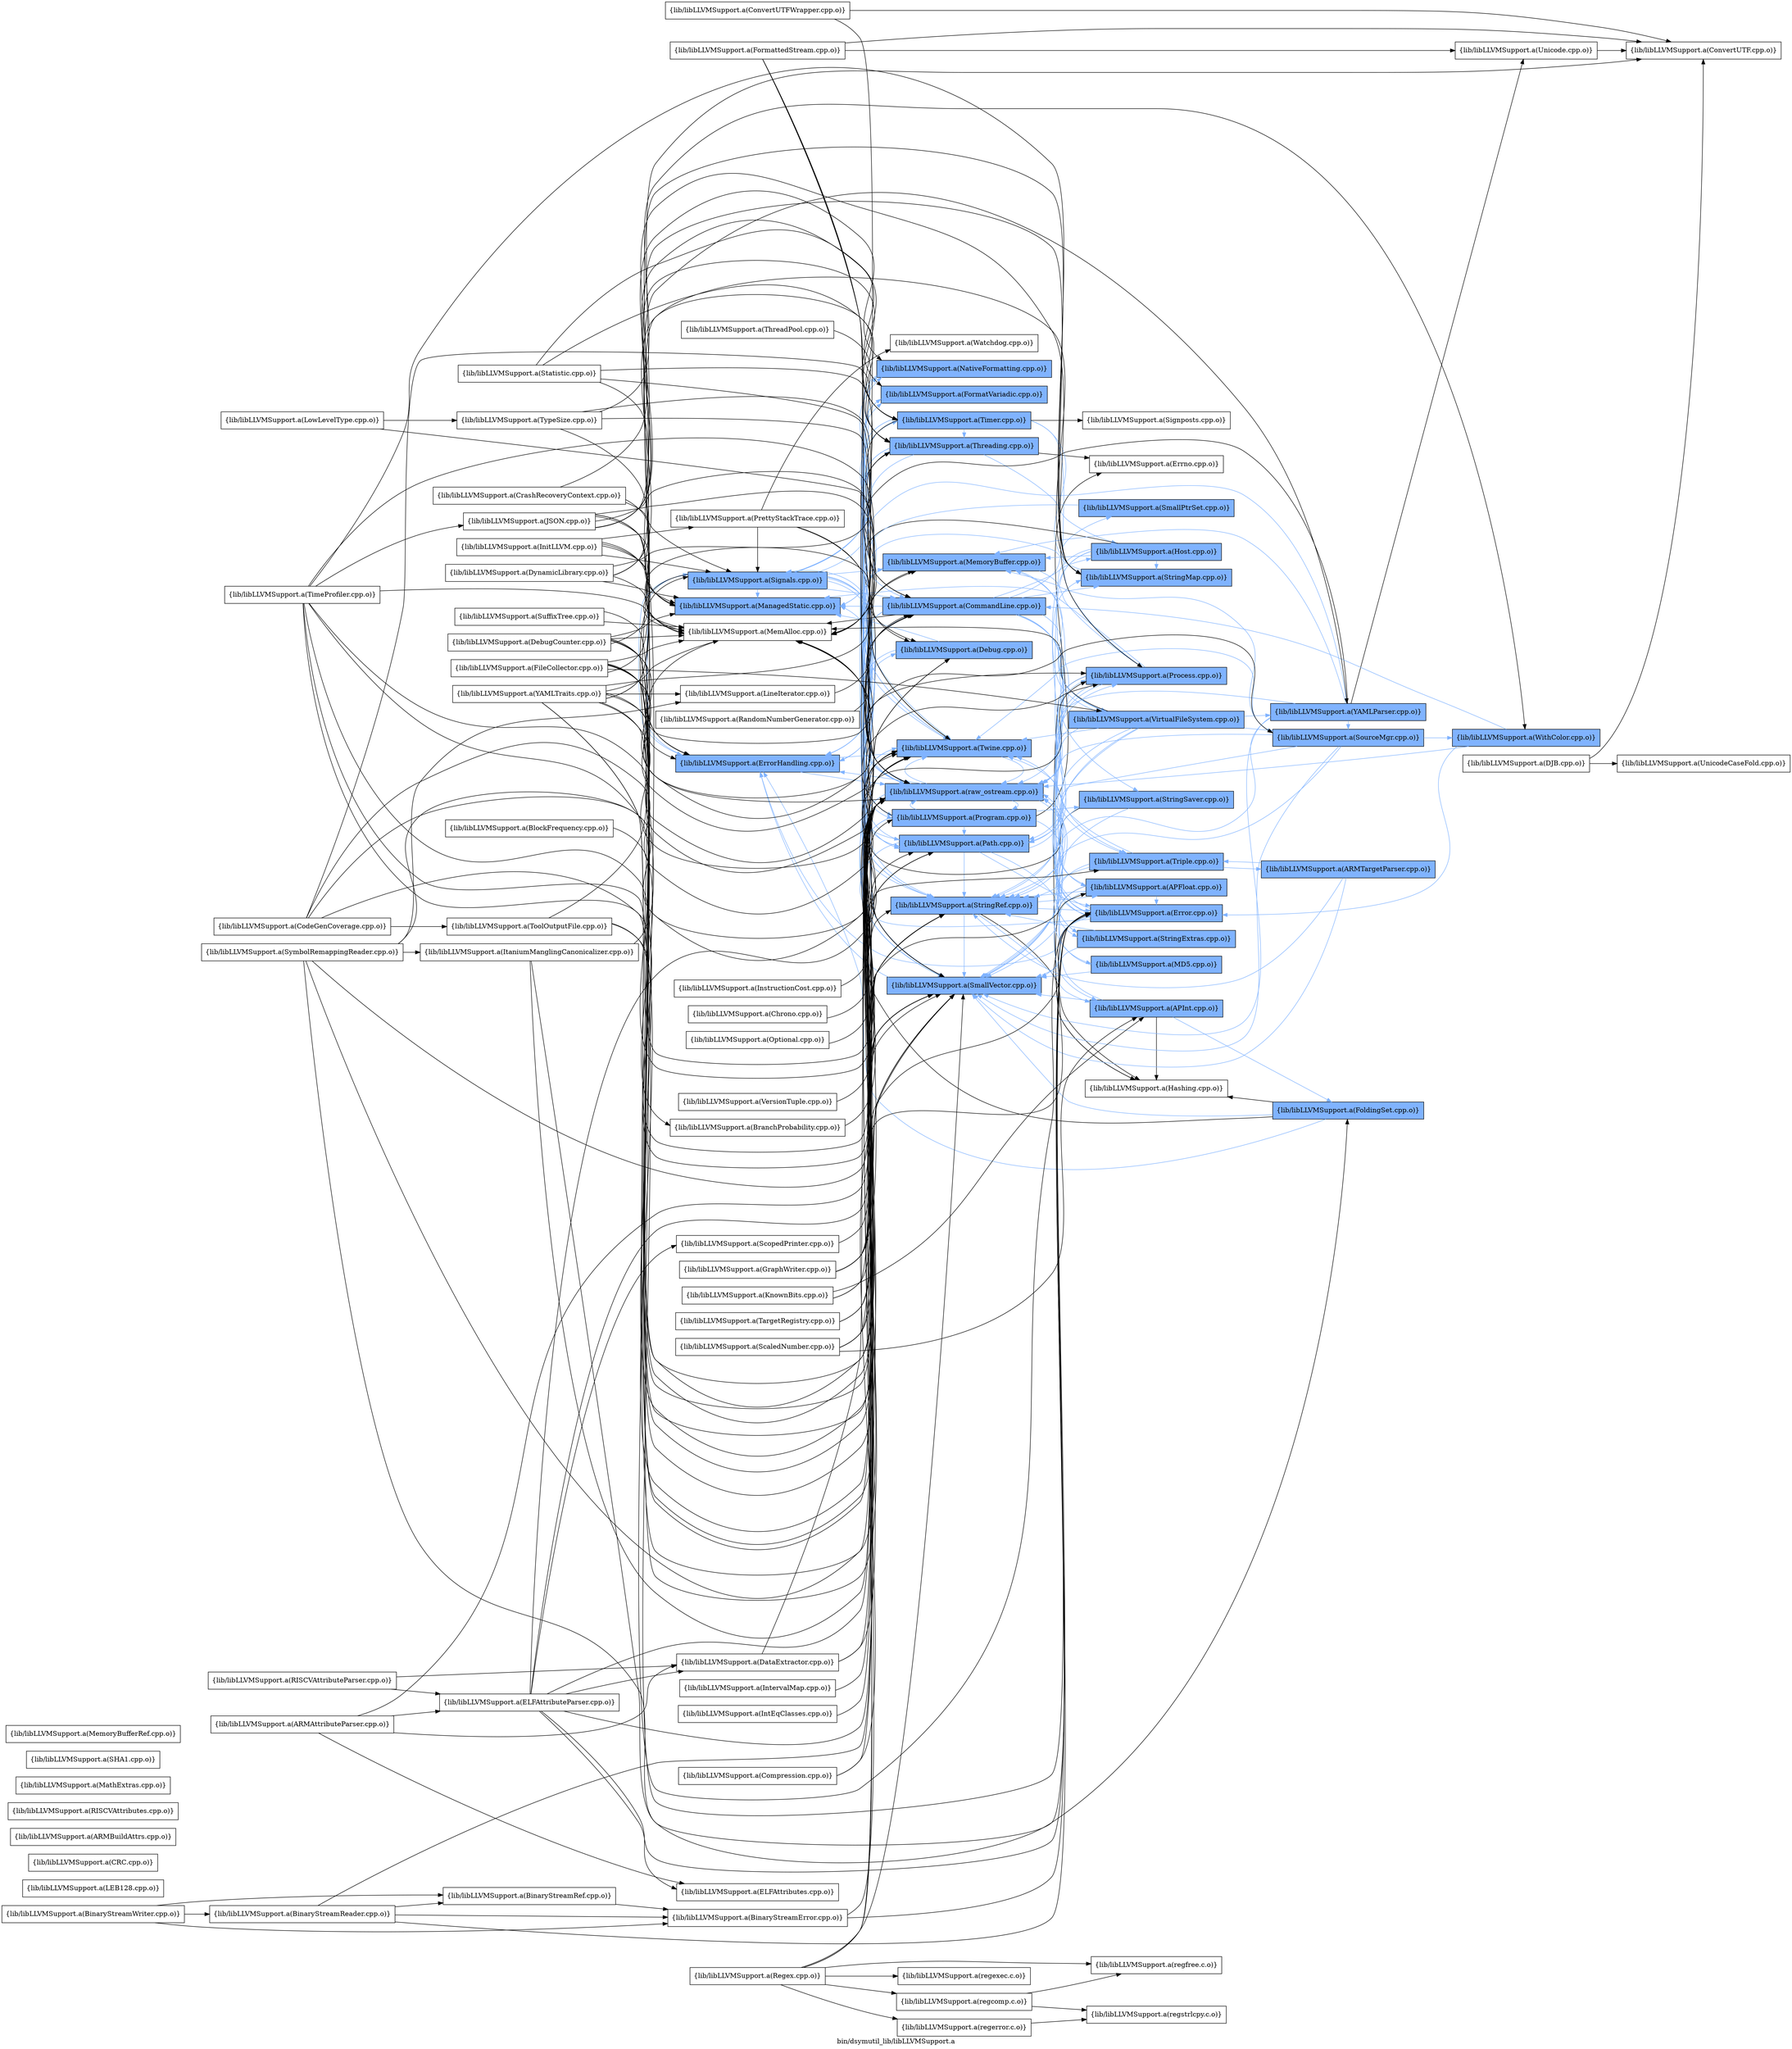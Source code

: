 digraph "bin/dsymutil_lib/libLLVMSupport.a" {
	label="bin/dsymutil_lib/libLLVMSupport.a";
	rankdir=LR;
	{ rank=same; Node0x562d803df848;  }
	{ rank=same; Node0x562d803e4c58; Node0x562d803e8d58; Node0x562d803e75e8; Node0x562d803db018; Node0x562d803f5238;  }
	{ rank=same; Node0x562d803e2278; Node0x562d803ea1a8; Node0x562d803e40c8; Node0x562d803f9108; Node0x562d803f7448; Node0x562d803e83f8; Node0x562d803dbba8; Node0x562d803f4bf8; Node0x562d803e8268; Node0x562d803e60a8; Node0x562d803f5aa8; Node0x562d803e7688; Node0x562d803f2c68; Node0x562d803f6138;  }
	{ rank=same; Node0x562d803e5978; Node0x562d803f7128; Node0x562d803f34d8; Node0x562d803f5e18; Node0x562d803f6048; Node0x562d803f85c8; Node0x562d803f8898; Node0x562d803f5968; Node0x562d803e8718; Node0x562d803e61e8; Node0x562d803dfd98; Node0x562d803f66d8; Node0x562d803e9758; Node0x562d803e5e78; Node0x562d803f96f8;  }
	{ rank=same; Node0x562d803ea888; Node0x562d803f94c8; Node0x562d803e8128; Node0x562d803ddfe8;  }
	{ rank=same; Node0x562d803e5bf8; Node0x562d803ec368;  }
	{ rank=same; Node0x562d803df848;  }
	{ rank=same; Node0x562d803e4c58; Node0x562d803e8d58; Node0x562d803e75e8; Node0x562d803db018; Node0x562d803f5238;  }
	{ rank=same; Node0x562d803e2278; Node0x562d803ea1a8; Node0x562d803e40c8; Node0x562d803f9108; Node0x562d803f7448; Node0x562d803e83f8; Node0x562d803dbba8; Node0x562d803f4bf8; Node0x562d803e8268; Node0x562d803e60a8; Node0x562d803f5aa8; Node0x562d803e7688; Node0x562d803f2c68; Node0x562d803f6138;  }
	{ rank=same; Node0x562d803e5978; Node0x562d803f7128; Node0x562d803f34d8; Node0x562d803f5e18; Node0x562d803f6048; Node0x562d803f85c8; Node0x562d803f8898; Node0x562d803f5968; Node0x562d803e8718; Node0x562d803e61e8; Node0x562d803dfd98; Node0x562d803f66d8; Node0x562d803e9758; Node0x562d803e5e78; Node0x562d803f96f8;  }
	{ rank=same; Node0x562d803ea888; Node0x562d803f94c8; Node0x562d803e8128; Node0x562d803ddfe8;  }
	{ rank=same; Node0x562d803e5bf8; Node0x562d803ec368;  }

	Node0x562d803df848 [shape=record,shape=box,group=0,label="{lib/libLLVMSupport.a(InitLLVM.cpp.o)}"];
	Node0x562d803df848 -> Node0x562d803e4c58;
	Node0x562d803df848 -> Node0x562d803e8d58;
	Node0x562d803df848 -> Node0x562d803e75e8;
	Node0x562d803df848 -> Node0x562d803db018;
	Node0x562d803df848 -> Node0x562d803f5238;
	Node0x562d803f4bf8 [shape=record,shape=box,group=1,style=filled,fillcolor="0.600000 0.5 1",label="{lib/libLLVMSupport.a(CommandLine.cpp.o)}"];
	Node0x562d803f4bf8 -> Node0x562d803f6048[color="0.600000 0.5 1"];
	Node0x562d803f4bf8 -> Node0x562d803e5978[color="0.600000 0.5 1"];
	Node0x562d803f4bf8 -> Node0x562d803e4c58[color="0.600000 0.5 1"];
	Node0x562d803f4bf8 -> Node0x562d803e8d58[color="0.600000 0.5 1"];
	Node0x562d803f4bf8 -> Node0x562d803e75e8;
	Node0x562d803f4bf8 -> Node0x562d803f85c8[color="0.600000 0.5 1"];
	Node0x562d803f4bf8 -> Node0x562d803f7448[color="0.600000 0.5 1"];
	Node0x562d803f4bf8 -> Node0x562d803f8898[color="0.600000 0.5 1"];
	Node0x562d803f4bf8 -> Node0x562d803f5968[color="0.600000 0.5 1"];
	Node0x562d803f4bf8 -> Node0x562d803f5aa8[color="0.600000 0.5 1"];
	Node0x562d803f4bf8 -> Node0x562d803e8718[color="0.600000 0.5 1"];
	Node0x562d803f4bf8 -> Node0x562d803ea1a8[color="0.600000 0.5 1"];
	Node0x562d803f4bf8 -> Node0x562d803e61e8[color="0.600000 0.5 1"];
	Node0x562d803f4bf8 -> Node0x562d803e40c8[color="0.600000 0.5 1"];
	Node0x562d803f4bf8 -> Node0x562d803f34d8[color="0.600000 0.5 1"];
	Node0x562d803f4bf8 -> Node0x562d803f2c68[color="0.600000 0.5 1"];
	Node0x562d803e5978 [shape=record,shape=box,group=1,style=filled,fillcolor="0.600000 0.5 1",label="{lib/libLLVMSupport.a(Error.cpp.o)}"];
	Node0x562d803e5978 -> Node0x562d803e4c58[color="0.600000 0.5 1"];
	Node0x562d803e5978 -> Node0x562d803e8d58[color="0.600000 0.5 1"];
	Node0x562d803e5978 -> Node0x562d803f7448[color="0.600000 0.5 1"];
	Node0x562d803e5978 -> Node0x562d803ea1a8[color="0.600000 0.5 1"];
	Node0x562d803e5978 -> Node0x562d803e40c8[color="0.600000 0.5 1"];
	Node0x562d803e75e8 [shape=record,shape=box,group=0,label="{lib/libLLVMSupport.a(MemAlloc.cpp.o)}"];
	Node0x562d803f7448 [shape=record,shape=box,group=1,style=filled,fillcolor="0.600000 0.5 1",label="{lib/libLLVMSupport.a(SmallVector.cpp.o)}"];
	Node0x562d803f7448 -> Node0x562d803e4c58[color="0.600000 0.5 1"];
	Node0x562d803f96f8 [shape=record,shape=box,group=1,style=filled,fillcolor="0.600000 0.5 1",label="{lib/libLLVMSupport.a(StringExtras.cpp.o)}"];
	Node0x562d803f96f8 -> Node0x562d803f7448[color="0.600000 0.5 1"];
	Node0x562d803f96f8 -> Node0x562d803f5aa8[color="0.600000 0.5 1"];
	Node0x562d803f96f8 -> Node0x562d803e40c8[color="0.600000 0.5 1"];
	Node0x562d803f5aa8 [shape=record,shape=box,group=1,style=filled,fillcolor="0.600000 0.5 1",label="{lib/libLLVMSupport.a(StringRef.cpp.o)}"];
	Node0x562d803f5aa8 -> Node0x562d803dfd98;
	Node0x562d803f5aa8 -> Node0x562d803f6048[color="0.600000 0.5 1"];
	Node0x562d803f5aa8 -> Node0x562d803f66d8[color="0.600000 0.5 1"];
	Node0x562d803f5aa8 -> Node0x562d803e5978[color="0.600000 0.5 1"];
	Node0x562d803f5aa8 -> Node0x562d803f7448[color="0.600000 0.5 1"];
	Node0x562d803e7e08 [shape=record,shape=box,group=0,label="{lib/libLLVMSupport.a(ThreadPool.cpp.o)}"];
	Node0x562d803e7e08 -> Node0x562d803f9108;
	Node0x562d803e8718 [shape=record,shape=box,group=1,style=filled,fillcolor="0.600000 0.5 1",label="{lib/libLLVMSupport.a(Triple.cpp.o)}"];
	Node0x562d803e8718 -> Node0x562d803f7448[color="0.600000 0.5 1"];
	Node0x562d803e8718 -> Node0x562d803f5aa8[color="0.600000 0.5 1"];
	Node0x562d803e8718 -> Node0x562d803ea888[color="0.600000 0.5 1"];
	Node0x562d803e8718 -> Node0x562d803ea1a8[color="0.600000 0.5 1"];
	Node0x562d803ea1a8 [shape=record,shape=box,group=1,style=filled,fillcolor="0.600000 0.5 1",label="{lib/libLLVMSupport.a(Twine.cpp.o)}"];
	Node0x562d803ea1a8 -> Node0x562d803f7448[color="0.600000 0.5 1"];
	Node0x562d803ea1a8 -> Node0x562d803e40c8[color="0.600000 0.5 1"];
	Node0x562d803e61e8 [shape=record,shape=box,group=1,style=filled,fillcolor="0.600000 0.5 1",label="{lib/libLLVMSupport.a(VirtualFileSystem.cpp.o)}"];
	Node0x562d803e61e8 -> Node0x562d803e5978[color="0.600000 0.5 1"];
	Node0x562d803e61e8 -> Node0x562d803e75e8;
	Node0x562d803e61e8 -> Node0x562d803e8268[color="0.600000 0.5 1"];
	Node0x562d803e61e8 -> Node0x562d803f7448[color="0.600000 0.5 1"];
	Node0x562d803e61e8 -> Node0x562d803f94c8[color="0.600000 0.5 1"];
	Node0x562d803e61e8 -> Node0x562d803f8898[color="0.600000 0.5 1"];
	Node0x562d803e61e8 -> Node0x562d803f5aa8[color="0.600000 0.5 1"];
	Node0x562d803e61e8 -> Node0x562d803ea1a8[color="0.600000 0.5 1"];
	Node0x562d803e61e8 -> Node0x562d803e8128[color="0.600000 0.5 1"];
	Node0x562d803e61e8 -> Node0x562d803e40c8[color="0.600000 0.5 1"];
	Node0x562d803e61e8 -> Node0x562d803f2c68[color="0.600000 0.5 1"];
	Node0x562d803e5bf8 [shape=record,shape=box,group=1,style=filled,fillcolor="0.600000 0.5 1",label="{lib/libLLVMSupport.a(WithColor.cpp.o)}"];
	Node0x562d803e5bf8 -> Node0x562d803f4bf8[color="0.600000 0.5 1"];
	Node0x562d803e5bf8 -> Node0x562d803e5978[color="0.600000 0.5 1"];
	Node0x562d803e5bf8 -> Node0x562d803e40c8[color="0.600000 0.5 1"];
	Node0x562d803e40c8 [shape=record,shape=box,group=1,style=filled,fillcolor="0.600000 0.5 1",label="{lib/libLLVMSupport.a(raw_ostream.cpp.o)}"];
	Node0x562d803e40c8 -> Node0x562d803dbba8[color="0.600000 0.5 1"];
	Node0x562d803e40c8 -> Node0x562d803e5978[color="0.600000 0.5 1"];
	Node0x562d803e40c8 -> Node0x562d803e4c58[color="0.600000 0.5 1"];
	Node0x562d803e40c8 -> Node0x562d803e60a8[color="0.600000 0.5 1"];
	Node0x562d803e40c8 -> Node0x562d803f7448[color="0.600000 0.5 1"];
	Node0x562d803e40c8 -> Node0x562d803ea1a8[color="0.600000 0.5 1"];
	Node0x562d803e40c8 -> Node0x562d803f2c68[color="0.600000 0.5 1"];
	Node0x562d803e40c8 -> Node0x562d803f7128[color="0.600000 0.5 1"];
	Node0x562d803e40c8 -> Node0x562d803f6138[color="0.600000 0.5 1"];
	Node0x562d803f2c68 [shape=record,shape=box,group=1,style=filled,fillcolor="0.600000 0.5 1",label="{lib/libLLVMSupport.a(Path.cpp.o)}"];
	Node0x562d803f2c68 -> Node0x562d803e5978[color="0.600000 0.5 1"];
	Node0x562d803f2c68 -> Node0x562d803e5e78[color="0.600000 0.5 1"];
	Node0x562d803f2c68 -> Node0x562d803f7448[color="0.600000 0.5 1"];
	Node0x562d803f2c68 -> Node0x562d803f5aa8[color="0.600000 0.5 1"];
	Node0x562d803f2c68 -> Node0x562d803ea1a8[color="0.600000 0.5 1"];
	Node0x562d803f2c68 -> Node0x562d803f7128[color="0.600000 0.5 1"];
	Node0x562d803f2c68 -> Node0x562d803f5238[color="0.600000 0.5 1"];
	Node0x562d803dfd98 [shape=record,shape=box,group=0,label="{lib/libLLVMSupport.a(Hashing.cpp.o)}"];
	Node0x562d803f6f48 [shape=record,shape=box,group=0,label="{lib/libLLVMSupport.a(Chrono.cpp.o)}"];
	Node0x562d803f6f48 -> Node0x562d803e40c8;
	Node0x562d803e8268 [shape=record,shape=box,group=1,style=filled,fillcolor="0.600000 0.5 1",label="{lib/libLLVMSupport.a(MemoryBuffer.cpp.o)}"];
	Node0x562d803e8268 -> Node0x562d803e5978[color="0.600000 0.5 1"];
	Node0x562d803e8268 -> Node0x562d803f7448[color="0.600000 0.5 1"];
	Node0x562d803e8268 -> Node0x562d803ea1a8[color="0.600000 0.5 1"];
	Node0x562d803e8268 -> Node0x562d803f2c68[color="0.600000 0.5 1"];
	Node0x562d803e8268 -> Node0x562d803f7128[color="0.600000 0.5 1"];
	Node0x562d803e8268 -> Node0x562d803f6138[color="0.600000 0.5 1"];
	Node0x562d803f8898 [shape=record,shape=box,group=1,style=filled,fillcolor="0.600000 0.5 1",label="{lib/libLLVMSupport.a(StringMap.cpp.o)}"];
	Node0x562d803f8898 -> Node0x562d803e4c58[color="0.600000 0.5 1"];
	Node0x562d803e74f8 [shape=record,shape=box,group=0,label="{lib/libLLVMSupport.a(YAMLTraits.cpp.o)}"];
	Node0x562d803e74f8 -> Node0x562d803e4c58;
	Node0x562d803e74f8 -> Node0x562d803ea798;
	Node0x562d803e74f8 -> Node0x562d803e75e8;
	Node0x562d803e74f8 -> Node0x562d803e8268;
	Node0x562d803e74f8 -> Node0x562d803f7448;
	Node0x562d803e74f8 -> Node0x562d803f94c8;
	Node0x562d803e74f8 -> Node0x562d803f8898;
	Node0x562d803e74f8 -> Node0x562d803f5aa8;
	Node0x562d803e74f8 -> Node0x562d803ea1a8;
	Node0x562d803e74f8 -> Node0x562d803e8128;
	Node0x562d803e74f8 -> Node0x562d803e40c8;
	Node0x562d803ddfe8 [shape=record,shape=box,group=1,style=filled,fillcolor="0.600000 0.5 1",label="{lib/libLLVMSupport.a(FoldingSet.cpp.o)}"];
	Node0x562d803ddfe8 -> Node0x562d803dfd98;
	Node0x562d803ddfe8 -> Node0x562d803e4c58[color="0.600000 0.5 1"];
	Node0x562d803ddfe8 -> Node0x562d803e75e8;
	Node0x562d803ddfe8 -> Node0x562d803f7448[color="0.600000 0.5 1"];
	Node0x562d803dee98 [shape=record,shape=box,group=0,label="{lib/libLLVMSupport.a(LEB128.cpp.o)}"];
	Node0x562d803e2f98 [shape=record,shape=box,group=0,label="{lib/libLLVMSupport.a(DataExtractor.cpp.o)}"];
	Node0x562d803e2f98 -> Node0x562d803e5978;
	Node0x562d803e2f98 -> Node0x562d803f5aa8;
	Node0x562d803e2f98 -> Node0x562d803e40c8;
	Node0x562d803e1dc8 [shape=record,shape=box,group=0,label="{lib/libLLVMSupport.a(DJB.cpp.o)}"];
	Node0x562d803e1dc8 -> Node0x562d803f2df8;
	Node0x562d803e1dc8 -> Node0x562d803ecae8;
	Node0x562d803f6138 [shape=record,shape=box,group=1,style=filled,fillcolor="0.600000 0.5 1",label="{lib/libLLVMSupport.a(Program.cpp.o)}"];
	Node0x562d803f6138 -> Node0x562d803e75e8;
	Node0x562d803f6138 -> Node0x562d803f7448[color="0.600000 0.5 1"];
	Node0x562d803f6138 -> Node0x562d803f96f8[color="0.600000 0.5 1"];
	Node0x562d803f6138 -> Node0x562d803f5968[color="0.600000 0.5 1"];
	Node0x562d803f6138 -> Node0x562d803f5aa8[color="0.600000 0.5 1"];
	Node0x562d803f6138 -> Node0x562d803e40c8[color="0.600000 0.5 1"];
	Node0x562d803f6138 -> Node0x562d803f2c68[color="0.600000 0.5 1"];
	Node0x562d803f6138 -> Node0x562d803f5e18;
	Node0x562d803dd868 [shape=record,shape=box,group=0,label="{lib/libLLVMSupport.a(FileCollector.cpp.o)}"];
	Node0x562d803dd868 -> Node0x562d803e75e8;
	Node0x562d803dd868 -> Node0x562d803f7448;
	Node0x562d803dd868 -> Node0x562d803f8898;
	Node0x562d803dd868 -> Node0x562d803f5aa8;
	Node0x562d803dd868 -> Node0x562d803ea1a8;
	Node0x562d803dd868 -> Node0x562d803e61e8;
	Node0x562d803dd868 -> Node0x562d803e40c8;
	Node0x562d803dd868 -> Node0x562d803f2c68;
	Node0x562d803dd868 -> Node0x562d803f7128;
	Node0x562d803f6048 [shape=record,shape=box,group=1,style=filled,fillcolor="0.600000 0.5 1",label="{lib/libLLVMSupport.a(APFloat.cpp.o)}"];
	Node0x562d803f6048 -> Node0x562d803dfd98;
	Node0x562d803f6048 -> Node0x562d803f66d8[color="0.600000 0.5 1"];
	Node0x562d803f6048 -> Node0x562d803e5978[color="0.600000 0.5 1"];
	Node0x562d803f6048 -> Node0x562d803f7448[color="0.600000 0.5 1"];
	Node0x562d803f6048 -> Node0x562d803f5aa8[color="0.600000 0.5 1"];
	Node0x562d803f6048 -> Node0x562d803e40c8[color="0.600000 0.5 1"];
	Node0x562d803f66d8 [shape=record,shape=box,group=1,style=filled,fillcolor="0.600000 0.5 1",label="{lib/libLLVMSupport.a(APInt.cpp.o)}"];
	Node0x562d803f66d8 -> Node0x562d803ddfe8[color="0.600000 0.5 1"];
	Node0x562d803f66d8 -> Node0x562d803dfd98;
	Node0x562d803f66d8 -> Node0x562d803f7448[color="0.600000 0.5 1"];
	Node0x562d803f66d8 -> Node0x562d803e40c8[color="0.600000 0.5 1"];
	Node0x562d803e4c58 [shape=record,shape=box,group=1,style=filled,fillcolor="0.600000 0.5 1",label="{lib/libLLVMSupport.a(ErrorHandling.cpp.o)}"];
	Node0x562d803e4c58 -> Node0x562d803e2278[color="0.600000 0.5 1"];
	Node0x562d803e4c58 -> Node0x562d803ea1a8[color="0.600000 0.5 1"];
	Node0x562d803e4c58 -> Node0x562d803e40c8[color="0.600000 0.5 1"];
	Node0x562d803e4c58 -> Node0x562d803f5238[color="0.600000 0.5 1"];
	Node0x562d803de6c8 [shape=record,shape=box,group=0,label="{lib/libLLVMSupport.a(KnownBits.cpp.o)}"];
	Node0x562d803de6c8 -> Node0x562d803f66d8;
	Node0x562d803de6c8 -> Node0x562d803e2278;
	Node0x562d803de6c8 -> Node0x562d803e40c8;
	Node0x562d803f85c8 [shape=record,shape=box,group=1,style=filled,fillcolor="0.600000 0.5 1",label="{lib/libLLVMSupport.a(SmallPtrSet.cpp.o)}"];
	Node0x562d803f85c8 -> Node0x562d803e4c58[color="0.600000 0.5 1"];
	Node0x562d803e9a28 [shape=record,shape=box,group=0,label="{lib/libLLVMSupport.a(TypeSize.cpp.o)}"];
	Node0x562d803e9a28 -> Node0x562d803f4bf8;
	Node0x562d803e9a28 -> Node0x562d803e4c58;
	Node0x562d803e9a28 -> Node0x562d803e5bf8;
	Node0x562d803e9a28 -> Node0x562d803e40c8;
	Node0x562d803e2278 [shape=record,shape=box,group=1,style=filled,fillcolor="0.600000 0.5 1",label="{lib/libLLVMSupport.a(Debug.cpp.o)}"];
	Node0x562d803e2278 -> Node0x562d803e8d58[color="0.600000 0.5 1"];
	Node0x562d803e2278 -> Node0x562d803e40c8[color="0.600000 0.5 1"];
	Node0x562d803e8d58 [shape=record,shape=box,group=1,style=filled,fillcolor="0.600000 0.5 1",label="{lib/libLLVMSupport.a(ManagedStatic.cpp.o)}"];
	Node0x562d803e8d58 -> Node0x562d803f9108[color="0.600000 0.5 1"];
	Node0x562d803f62c8 [shape=record,shape=box,group=0,label="{lib/libLLVMSupport.a(BranchProbability.cpp.o)}"];
	Node0x562d803f62c8 -> Node0x562d803e40c8;
	Node0x562d803e8cb8 [shape=record,shape=box,group=0,label="{lib/libLLVMSupport.a(LowLevelType.cpp.o)}"];
	Node0x562d803e8cb8 -> Node0x562d803e9a28;
	Node0x562d803e8cb8 -> Node0x562d803e40c8;
	Node0x562d803f53c8 [shape=record,shape=box,group=0,label="{lib/libLLVMSupport.a(CodeGenCoverage.cpp.o)}"];
	Node0x562d803f53c8 -> Node0x562d803e8f38;
	Node0x562d803f53c8 -> Node0x562d803ea1a8;
	Node0x562d803f53c8 -> Node0x562d803e40c8;
	Node0x562d803f53c8 -> Node0x562d803f7128;
	Node0x562d803f53c8 -> Node0x562d803f9108;
	Node0x562d803dcd78 [shape=record,shape=box,group=0,label="{lib/libLLVMSupport.a(GraphWriter.cpp.o)}"];
	Node0x562d803dcd78 -> Node0x562d803f4bf8;
	Node0x562d803dcd78 -> Node0x562d803f5aa8;
	Node0x562d803dcd78 -> Node0x562d803ea1a8;
	Node0x562d803dcd78 -> Node0x562d803e40c8;
	Node0x562d803dcd78 -> Node0x562d803f2c68;
	Node0x562d803dcd78 -> Node0x562d803f6138;
	Node0x562d803f3078 [shape=record,shape=box,group=0,label="{lib/libLLVMSupport.a(DynamicLibrary.cpp.o)}"];
	Node0x562d803f3078 -> Node0x562d803e8d58;
	Node0x562d803f3078 -> Node0x562d803e75e8;
	Node0x562d803f3078 -> Node0x562d803f8898;
	Node0x562d803f3078 -> Node0x562d803e7688;
	Node0x562d803f3078 -> Node0x562d803f9108;
	Node0x562d803e5e78 [shape=record,shape=box,group=1,style=filled,fillcolor="0.600000 0.5 1",label="{lib/libLLVMSupport.a(MD5.cpp.o)}"];
	Node0x562d803e5e78 -> Node0x562d803f7448[color="0.600000 0.5 1"];
	Node0x562d803e5e78 -> Node0x562d803e40c8[color="0.600000 0.5 1"];
	Node0x562d803f5008 [shape=record,shape=box,group=0,label="{lib/libLLVMSupport.a(TargetRegistry.cpp.o)}"];
	Node0x562d803f5008 -> Node0x562d803e8718;
	Node0x562d803f5008 -> Node0x562d803e40c8;
	Node0x562d803e7688 [shape=record,shape=box,group=1,style=filled,fillcolor="0.600000 0.5 1",label="{lib/libLLVMSupport.a(Timer.cpp.o)}"];
	Node0x562d803e7688 -> Node0x562d803f4bf8[color="0.600000 0.5 1"];
	Node0x562d803e7688 -> Node0x562d803e8d58[color="0.600000 0.5 1"];
	Node0x562d803e7688 -> Node0x562d803e75e8;
	Node0x562d803e7688 -> Node0x562d803f8898[color="0.600000 0.5 1"];
	Node0x562d803e7688 -> Node0x562d803e9758;
	Node0x562d803e7688 -> Node0x562d803e40c8[color="0.600000 0.5 1"];
	Node0x562d803e7688 -> Node0x562d803f7128[color="0.600000 0.5 1"];
	Node0x562d803e7688 -> Node0x562d803f9108[color="0.600000 0.5 1"];
	Node0x562d803f94c8 [shape=record,shape=box,group=1,style=filled,fillcolor="0.600000 0.5 1",label="{lib/libLLVMSupport.a(SourceMgr.cpp.o)}"];
	Node0x562d803f94c8 -> Node0x562d803e8268[color="0.600000 0.5 1"];
	Node0x562d803f94c8 -> Node0x562d803f7448[color="0.600000 0.5 1"];
	Node0x562d803f94c8 -> Node0x562d803f5aa8[color="0.600000 0.5 1"];
	Node0x562d803f94c8 -> Node0x562d803ea1a8[color="0.600000 0.5 1"];
	Node0x562d803f94c8 -> Node0x562d803e5bf8[color="0.600000 0.5 1"];
	Node0x562d803f94c8 -> Node0x562d803e40c8[color="0.600000 0.5 1"];
	Node0x562d803f94c8 -> Node0x562d803f2c68[color="0.600000 0.5 1"];
	Node0x562d803dbba8 [shape=record,shape=box,group=1,style=filled,fillcolor="0.600000 0.5 1",label="{lib/libLLVMSupport.a(FormatVariadic.cpp.o)}"];
	Node0x562d803dbba8 -> Node0x562d803f7448[color="0.600000 0.5 1"];
	Node0x562d803dbba8 -> Node0x562d803f5aa8[color="0.600000 0.5 1"];
	Node0x562d803fd2f8 [shape=record,shape=box,group=0,label="{lib/libLLVMSupport.a(BinaryStreamWriter.cpp.o)}"];
	Node0x562d803fd2f8 -> Node0x562d803fe7e8;
	Node0x562d803fd2f8 -> Node0x562d803fe1f8;
	Node0x562d803fd2f8 -> Node0x562d803fcad8;
	Node0x562d803e60a8 [shape=record,shape=box,group=1,style=filled,fillcolor="0.600000 0.5 1",label="{lib/libLLVMSupport.a(NativeFormatting.cpp.o)}"];
	Node0x562d803e60a8 -> Node0x562d803f7448[color="0.600000 0.5 1"];
	Node0x562d803e60a8 -> Node0x562d803e40c8[color="0.600000 0.5 1"];
	Node0x562d803fb7c8 [shape=record,shape=box,group=0,label="{lib/libLLVMSupport.a(ScopedPrinter.cpp.o)}"];
	Node0x562d803fb7c8 -> Node0x562d803e40c8;
	Node0x562d803e6d78 [shape=record,shape=box,group=0,label="{lib/libLLVMSupport.a(Optional.cpp.o)}"];
	Node0x562d803e6d78 -> Node0x562d803e40c8;
	Node0x562d803de948 [shape=record,shape=box,group=0,label="{lib/libLLVMSupport.a(IntervalMap.cpp.o)}"];
	Node0x562d803de948 -> Node0x562d803f7448;
	Node0x562d803ddd68 [shape=record,shape=box,group=0,label="{lib/libLLVMSupport.a(FormattedStream.cpp.o)}"];
	Node0x562d803ddd68 -> Node0x562d803f2df8;
	Node0x562d803ddd68 -> Node0x562d803e2278;
	Node0x562d803ddd68 -> Node0x562d803f7448;
	Node0x562d803ddd68 -> Node0x562d803ec368;
	Node0x562d803ddd68 -> Node0x562d803e40c8;
	Node0x562d803f5b98 [shape=record,shape=box,group=0,label="{lib/libLLVMSupport.a(Compression.cpp.o)}"];
	Node0x562d803f5b98 -> Node0x562d803e5978;
	Node0x562d803f5b98 -> Node0x562d803f7448;
	Node0x562d803f5238 [shape=record,shape=box,group=1,style=filled,fillcolor="0.600000 0.5 1",label="{lib/libLLVMSupport.a(Signals.cpp.o)}"];
	Node0x562d803f5238 -> Node0x562d803dbba8[color="0.600000 0.5 1"];
	Node0x562d803f5238 -> Node0x562d803f4bf8[color="0.600000 0.5 1"];
	Node0x562d803f5238 -> Node0x562d803e4c58[color="0.600000 0.5 1"];
	Node0x562d803f5238 -> Node0x562d803e8d58[color="0.600000 0.5 1"];
	Node0x562d803f5238 -> Node0x562d803e75e8;
	Node0x562d803f5238 -> Node0x562d803e8268[color="0.600000 0.5 1"];
	Node0x562d803f5238 -> Node0x562d803e60a8[color="0.600000 0.5 1"];
	Node0x562d803f5238 -> Node0x562d803f7448[color="0.600000 0.5 1"];
	Node0x562d803f5238 -> Node0x562d803f5aa8[color="0.600000 0.5 1"];
	Node0x562d803f5238 -> Node0x562d803e7688[color="0.600000 0.5 1"];
	Node0x562d803f5238 -> Node0x562d803ea1a8[color="0.600000 0.5 1"];
	Node0x562d803f5238 -> Node0x562d803e40c8[color="0.600000 0.5 1"];
	Node0x562d803f5238 -> Node0x562d803f2c68[color="0.600000 0.5 1"];
	Node0x562d803f5238 -> Node0x562d803f6138[color="0.600000 0.5 1"];
	Node0x562d803f5238 -> Node0x562d803f9108[color="0.600000 0.5 1"];
	Node0x562d803f28f8 [shape=record,shape=box,group=0,label="{lib/libLLVMSupport.a(CRC.cpp.o)}"];
	Node0x562d803f34d8 [shape=record,shape=box,group=1,style=filled,fillcolor="0.600000 0.5 1",label="{lib/libLLVMSupport.a(Host.cpp.o)}"];
	Node0x562d803f34d8 -> Node0x562d803e75e8;
	Node0x562d803f34d8 -> Node0x562d803e8268[color="0.600000 0.5 1"];
	Node0x562d803f34d8 -> Node0x562d803f8898[color="0.600000 0.5 1"];
	Node0x562d803f34d8 -> Node0x562d803f5aa8[color="0.600000 0.5 1"];
	Node0x562d803f34d8 -> Node0x562d803e8718[color="0.600000 0.5 1"];
	Node0x562d803f34d8 -> Node0x562d803e40c8[color="0.600000 0.5 1"];
	Node0x562d803f5968 [shape=record,shape=box,group=1,style=filled,fillcolor="0.600000 0.5 1",label="{lib/libLLVMSupport.a(StringSaver.cpp.o)}"];
	Node0x562d803f5968 -> Node0x562d803e75e8;
	Node0x562d803f5968 -> Node0x562d803f7448[color="0.600000 0.5 1"];
	Node0x562d803f5968 -> Node0x562d803f5aa8[color="0.600000 0.5 1"];
	Node0x562d803f5b48 [shape=record,shape=box,group=0,label="{lib/libLLVMSupport.a(ARMBuildAttrs.cpp.o)}"];
	Node0x562d803fe068 [shape=record,shape=box,group=0,label="{lib/libLLVMSupport.a(ARMAttributeParser.cpp.o)}"];
	Node0x562d803fe068 -> Node0x562d803e2f98;
	Node0x562d803fe068 -> Node0x562d803e1198;
	Node0x562d803fe068 -> Node0x562d803e5248;
	Node0x562d803fe068 -> Node0x562d803e40c8;
	Node0x562d803e1198 [shape=record,shape=box,group=0,label="{lib/libLLVMSupport.a(ELFAttributeParser.cpp.o)}"];
	Node0x562d803e1198 -> Node0x562d803e2f98;
	Node0x562d803e1198 -> Node0x562d803e5248;
	Node0x562d803e1198 -> Node0x562d803e5978;
	Node0x562d803e1198 -> Node0x562d803fb7c8;
	Node0x562d803e1198 -> Node0x562d803f7448;
	Node0x562d803e1198 -> Node0x562d803f5aa8;
	Node0x562d803e1198 -> Node0x562d803ea1a8;
	Node0x562d803e1198 -> Node0x562d803e40c8;
	Node0x562d803fa0f8 [shape=record,shape=box,group=0,label="{lib/libLLVMSupport.a(RISCVAttributes.cpp.o)}"];
	Node0x562d803fbc28 [shape=record,shape=box,group=0,label="{lib/libLLVMSupport.a(RISCVAttributeParser.cpp.o)}"];
	Node0x562d803fbc28 -> Node0x562d803e2f98;
	Node0x562d803fbc28 -> Node0x562d803e1198;
	Node0x562d803fe1f8 [shape=record,shape=box,group=0,label="{lib/libLLVMSupport.a(BinaryStreamReader.cpp.o)}"];
	Node0x562d803fe1f8 -> Node0x562d803fe7e8;
	Node0x562d803fe1f8 -> Node0x562d803fcad8;
	Node0x562d803fe1f8 -> Node0x562d803e5978;
	Node0x562d803fe1f8 -> Node0x562d803f7448;
	Node0x562d803fe7e8 [shape=record,shape=box,group=0,label="{lib/libLLVMSupport.a(BinaryStreamError.cpp.o)}"];
	Node0x562d803fe7e8 -> Node0x562d803e5978;
	Node0x562d803fe7e8 -> Node0x562d803e40c8;
	Node0x562d803fcad8 [shape=record,shape=box,group=0,label="{lib/libLLVMSupport.a(BinaryStreamRef.cpp.o)}"];
	Node0x562d803fcad8 -> Node0x562d803fe7e8;
	Node0x562d803e09c8 [shape=record,shape=box,group=0,label="{lib/libLLVMSupport.a(IntEqClasses.cpp.o)}"];
	Node0x562d803e09c8 -> Node0x562d803f7448;
	Node0x562d803e73b8 [shape=record,shape=box,group=0,label="{lib/libLLVMSupport.a(MathExtras.cpp.o)}"];
	Node0x562d803fd0c8 [shape=record,shape=box,group=0,label="{lib/libLLVMSupport.a(BlockFrequency.cpp.o)}"];
	Node0x562d803fd0c8 -> Node0x562d803f62c8;
	Node0x562d803faff8 [shape=record,shape=box,group=0,label="{lib/libLLVMSupport.a(ScaledNumber.cpp.o)}"];
	Node0x562d803faff8 -> Node0x562d803f6048;
	Node0x562d803faff8 -> Node0x562d803f66d8;
	Node0x562d803faff8 -> Node0x562d803e2278;
	Node0x562d803faff8 -> Node0x562d803e40c8;
	Node0x562d803ea798 [shape=record,shape=box,group=0,label="{lib/libLLVMSupport.a(LineIterator.cpp.o)}"];
	Node0x562d803ea798 -> Node0x562d803e8268;
	Node0x562d803e1558 [shape=record,shape=box,group=0,label="{lib/libLLVMSupport.a(DebugCounter.cpp.o)}"];
	Node0x562d803e1558 -> Node0x562d803f4bf8;
	Node0x562d803e1558 -> Node0x562d803e2278;
	Node0x562d803e1558 -> Node0x562d803e8d58;
	Node0x562d803e1558 -> Node0x562d803e75e8;
	Node0x562d803e1558 -> Node0x562d803f7448;
	Node0x562d803e1558 -> Node0x562d803f5aa8;
	Node0x562d803e1558 -> Node0x562d803e40c8;
	Node0x562d803e5dd8 [shape=record,shape=box,group=0,label="{lib/libLLVMSupport.a(SuffixTree.cpp.o)}"];
	Node0x562d803e5dd8 -> Node0x562d803e75e8;
	Node0x562d803e5dd8 -> Node0x562d803f7448;
	Node0x562d803db6f8 [shape=record,shape=box,group=0,label="{lib/libLLVMSupport.a(Regex.cpp.o)}"];
	Node0x562d803db6f8 -> Node0x562d803f7448;
	Node0x562d803db6f8 -> Node0x562d803f5aa8;
	Node0x562d803db6f8 -> Node0x562d803ea1a8;
	Node0x562d803db6f8 -> Node0x562d803e3948;
	Node0x562d803db6f8 -> Node0x562d803e5a18;
	Node0x562d803db6f8 -> Node0x562d803e51f8;
	Node0x562d803db6f8 -> Node0x562d803e4d98;
	Node0x562d803e8128 [shape=record,shape=box,group=1,style=filled,fillcolor="0.600000 0.5 1",label="{lib/libLLVMSupport.a(YAMLParser.cpp.o)}"];
	Node0x562d803e8128 -> Node0x562d803e4c58[color="0.600000 0.5 1"];
	Node0x562d803e8128 -> Node0x562d803e75e8;
	Node0x562d803e8128 -> Node0x562d803e8268[color="0.600000 0.5 1"];
	Node0x562d803e8128 -> Node0x562d803f7448[color="0.600000 0.5 1"];
	Node0x562d803e8128 -> Node0x562d803f94c8[color="0.600000 0.5 1"];
	Node0x562d803e8128 -> Node0x562d803f5aa8[color="0.600000 0.5 1"];
	Node0x562d803e8128 -> Node0x562d803ec368;
	Node0x562d803e8128 -> Node0x562d803e40c8[color="0.600000 0.5 1"];
	Node0x562d803e5248 [shape=record,shape=box,group=0,label="{lib/libLLVMSupport.a(ELFAttributes.cpp.o)}"];
	Node0x562d803e8f38 [shape=record,shape=box,group=0,label="{lib/libLLVMSupport.a(ToolOutputFile.cpp.o)}"];
	Node0x562d803e8f38 -> Node0x562d803e40c8;
	Node0x562d803e8f38 -> Node0x562d803f2c68;
	Node0x562d803e8f38 -> Node0x562d803f5238;
	Node0x562d803f7128 [shape=record,shape=box,group=1,style=filled,fillcolor="0.600000 0.5 1",label="{lib/libLLVMSupport.a(Process.cpp.o)}"];
	Node0x562d803f7128 -> Node0x562d803dfd98;
	Node0x562d803f7128 -> Node0x562d803e5978[color="0.600000 0.5 1"];
	Node0x562d803f7128 -> Node0x562d803e8d58[color="0.600000 0.5 1"];
	Node0x562d803f7128 -> Node0x562d803f7448[color="0.600000 0.5 1"];
	Node0x562d803f7128 -> Node0x562d803f96f8[color="0.600000 0.5 1"];
	Node0x562d803f7128 -> Node0x562d803f2c68[color="0.600000 0.5 1"];
	Node0x562d803f9108 [shape=record,shape=box,group=1,style=filled,fillcolor="0.600000 0.5 1",label="{lib/libLLVMSupport.a(Threading.cpp.o)}"];
	Node0x562d803f9108 -> Node0x562d803e4c58[color="0.600000 0.5 1"];
	Node0x562d803f9108 -> Node0x562d803e75e8;
	Node0x562d803f9108 -> Node0x562d803f7448[color="0.600000 0.5 1"];
	Node0x562d803f9108 -> Node0x562d803f5aa8[color="0.600000 0.5 1"];
	Node0x562d803f9108 -> Node0x562d803ea1a8[color="0.600000 0.5 1"];
	Node0x562d803f9108 -> Node0x562d803f34d8[color="0.600000 0.5 1"];
	Node0x562d803f9108 -> Node0x562d803f5e18;
	Node0x562d803f3578 [shape=record,shape=box,group=0,label="{lib/libLLVMSupport.a(ConvertUTFWrapper.cpp.o)}"];
	Node0x562d803f3578 -> Node0x562d803f2df8;
	Node0x562d803f3578 -> Node0x562d803f7448;
	Node0x562d803f2df8 [shape=record,shape=box,group=0,label="{lib/libLLVMSupport.a(ConvertUTF.cpp.o)}"];
	Node0x562d803ecae8 [shape=record,shape=box,group=0,label="{lib/libLLVMSupport.a(UnicodeCaseFold.cpp.o)}"];
	Node0x562d803ec368 [shape=record,shape=box,group=0,label="{lib/libLLVMSupport.a(Unicode.cpp.o)}"];
	Node0x562d803ec368 -> Node0x562d803f2df8;
	Node0x562d803db018 [shape=record,shape=box,group=0,label="{lib/libLLVMSupport.a(PrettyStackTrace.cpp.o)}"];
	Node0x562d803db018 -> Node0x562d803f7448;
	Node0x562d803db018 -> Node0x562d803e40c8;
	Node0x562d803db018 -> Node0x562d803f5238;
	Node0x562d803db018 -> Node0x562d803e83f8;
	Node0x562d803e83f8 [shape=record,shape=box,group=0,label="{lib/libLLVMSupport.a(Watchdog.cpp.o)}"];
	Node0x562d803e3948 [shape=record,shape=box,group=0,label="{lib/libLLVMSupport.a(regcomp.c.o)}"];
	Node0x562d803e3948 -> Node0x562d803e4d98;
	Node0x562d803e3948 -> Node0x562d803e1d78;
	Node0x562d803e5a18 [shape=record,shape=box,group=0,label="{lib/libLLVMSupport.a(regerror.c.o)}"];
	Node0x562d803e5a18 -> Node0x562d803e1d78;
	Node0x562d803e51f8 [shape=record,shape=box,group=0,label="{lib/libLLVMSupport.a(regexec.c.o)}"];
	Node0x562d803e4d98 [shape=record,shape=box,group=0,label="{lib/libLLVMSupport.a(regfree.c.o)}"];
	Node0x562d803e9758 [shape=record,shape=box,group=0,label="{lib/libLLVMSupport.a(Signposts.cpp.o)}"];
	Node0x562d803ea888 [shape=record,shape=box,group=1,style=filled,fillcolor="0.600000 0.5 1",label="{lib/libLLVMSupport.a(ARMTargetParser.cpp.o)}"];
	Node0x562d803ea888 -> Node0x562d803f7448[color="0.600000 0.5 1"];
	Node0x562d803ea888 -> Node0x562d803f5aa8[color="0.600000 0.5 1"];
	Node0x562d803ea888 -> Node0x562d803e8718[color="0.600000 0.5 1"];
	Node0x562d803e72c8 [shape=record,shape=box,group=0,label="{lib/libLLVMSupport.a(VersionTuple.cpp.o)}"];
	Node0x562d803e72c8 -> Node0x562d803e40c8;
	Node0x562d803e1d78 [shape=record,shape=box,group=0,label="{lib/libLLVMSupport.a(regstrlcpy.c.o)}"];
	Node0x562d803f64f8 [shape=record,shape=box,group=0,label="{lib/libLLVMSupport.a(CrashRecoveryContext.cpp.o)}"];
	Node0x562d803f64f8 -> Node0x562d803e8d58;
	Node0x562d803f64f8 -> Node0x562d803f7128;
	Node0x562d803f64f8 -> Node0x562d803f5238;
	Node0x562d803f5e18 [shape=record,shape=box,group=0,label="{lib/libLLVMSupport.a(Errno.cpp.o)}"];
	Node0x562d803e1cd8 [shape=record,shape=box,group=0,label="{lib/libLLVMSupport.a(JSON.cpp.o)}"];
	Node0x562d803e1cd8 -> Node0x562d803dbba8;
	Node0x562d803e1cd8 -> Node0x562d803f2df8;
	Node0x562d803e1cd8 -> Node0x562d803e5978;
	Node0x562d803e1cd8 -> Node0x562d803e75e8;
	Node0x562d803e1cd8 -> Node0x562d803e60a8;
	Node0x562d803e1cd8 -> Node0x562d803f7448;
	Node0x562d803e1cd8 -> Node0x562d803f5aa8;
	Node0x562d803e1cd8 -> Node0x562d803e7688;
	Node0x562d803e1cd8 -> Node0x562d803ea1a8;
	Node0x562d803e1cd8 -> Node0x562d803e40c8;
	Node0x562d803f56e8 [shape=record,shape=box,group=0,label="{lib/libLLVMSupport.a(TimeProfiler.cpp.o)}"];
	Node0x562d803f56e8 -> Node0x562d803e5978;
	Node0x562d803f56e8 -> Node0x562d803e75e8;
	Node0x562d803f56e8 -> Node0x562d803f7448;
	Node0x562d803f56e8 -> Node0x562d803f8898;
	Node0x562d803f56e8 -> Node0x562d803ea1a8;
	Node0x562d803f56e8 -> Node0x562d803e40c8;
	Node0x562d803f56e8 -> Node0x562d803f2c68;
	Node0x562d803f56e8 -> Node0x562d803f7128;
	Node0x562d803f56e8 -> Node0x562d803e1cd8;
	Node0x562d803dafc8 [shape=record,shape=box,group=0,label="{lib/libLLVMSupport.a(SHA1.cpp.o)}"];
	Node0x562d803e84e8 [shape=record,shape=box,group=0,label="{lib/libLLVMSupport.a(MemoryBufferRef.cpp.o)}"];
	Node0x562d803e4ca8 [shape=record,shape=box,group=0,label="{lib/libLLVMSupport.a(ItaniumManglingCanonicalizer.cpp.o)}"];
	Node0x562d803e4ca8 -> Node0x562d803ddfe8;
	Node0x562d803e4ca8 -> Node0x562d803e75e8;
	Node0x562d803e4ca8 -> Node0x562d803f7448;
	Node0x562d803e4ac8 [shape=record,shape=box,group=0,label="{lib/libLLVMSupport.a(SymbolRemappingReader.cpp.o)}"];
	Node0x562d803e4ac8 -> Node0x562d803e5978;
	Node0x562d803e4ac8 -> Node0x562d803ea798;
	Node0x562d803e4ac8 -> Node0x562d803f5aa8;
	Node0x562d803e4ac8 -> Node0x562d803ea1a8;
	Node0x562d803e4ac8 -> Node0x562d803e40c8;
	Node0x562d803e4ac8 -> Node0x562d803e4ca8;
	Node0x562d803fcee8 [shape=record,shape=box,group=0,label="{lib/libLLVMSupport.a(InstructionCost.cpp.o)}"];
	Node0x562d803fcee8 -> Node0x562d803e40c8;
	Node0x562d803f8208 [shape=record,shape=box,group=0,label="{lib/libLLVMSupport.a(RandomNumberGenerator.cpp.o)}"];
	Node0x562d803f8208 -> Node0x562d803f4bf8;
	Node0x562d803f9ba8 [shape=record,shape=box,group=0,label="{lib/libLLVMSupport.a(Statistic.cpp.o)}"];
	Node0x562d803f9ba8 -> Node0x562d803f4bf8;
	Node0x562d803f9ba8 -> Node0x562d803e8d58;
	Node0x562d803f9ba8 -> Node0x562d803e7688;
	Node0x562d803f9ba8 -> Node0x562d803e40c8;
	Node0x562d803f9ba8 -> Node0x562d803f9108;
}
